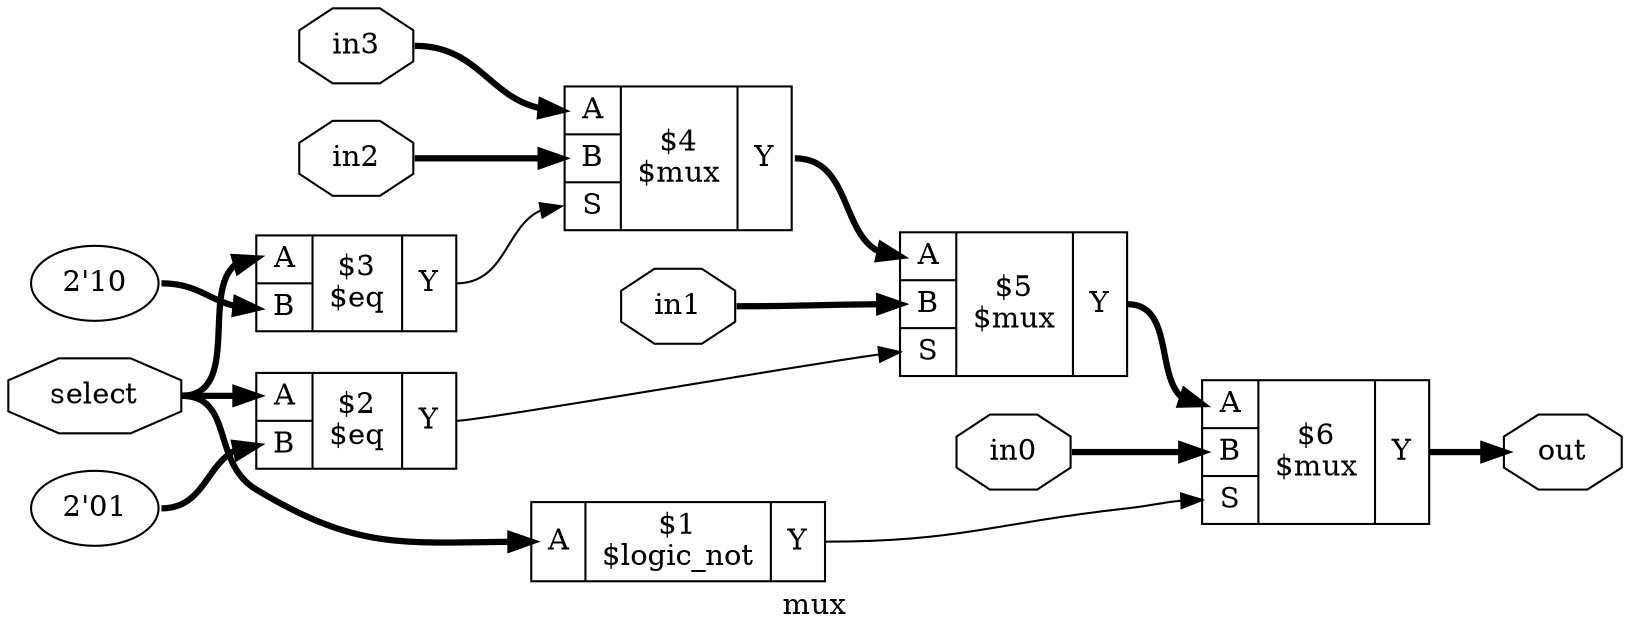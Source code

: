 digraph "mux" {
label="mux";
rankdir="LR";
remincross=true;
n6 [ shape=octagon, label="in0", color="black", fontcolor="black"];
n7 [ shape=octagon, label="in1", color="black", fontcolor="black"];
n8 [ shape=octagon, label="in2", color="black", fontcolor="black"];
n9 [ shape=octagon, label="in3", color="black", fontcolor="black"];
n10 [ shape=octagon, label="out", color="black", fontcolor="black"];
n11 [ shape=octagon, label="select", color="black", fontcolor="black"];
c14 [ shape=record, label="{{<p12> A}|$1\n$logic_not|{<p13> Y}}",  ];
v0 [ label="2'01" ];
c16 [ shape=record, label="{{<p12> A|<p15> B}|$2\n$eq|{<p13> Y}}",  ];
v1 [ label="2'10" ];
c17 [ shape=record, label="{{<p12> A|<p15> B}|$3\n$eq|{<p13> Y}}",  ];
c19 [ shape=record, label="{{<p12> A|<p15> B|<p18> S}|$4\n$mux|{<p13> Y}}",  ];
c20 [ shape=record, label="{{<p12> A|<p15> B|<p18> S}|$5\n$mux|{<p13> Y}}",  ];
c21 [ shape=record, label="{{<p12> A|<p15> B|<p18> S}|$6\n$mux|{<p13> Y}}",  ];
c14:p13:e -> c21:p18:w [color="black", fontcolor="black", label=""];
c21:p13:e -> n10:w [color="black", fontcolor="black", style="setlinewidth(3)", label=""];
n11:e -> c14:p12:w [color="black", fontcolor="black", style="setlinewidth(3)", label=""];
n11:e -> c16:p12:w [color="black", fontcolor="black", style="setlinewidth(3)", label=""];
n11:e -> c17:p12:w [color="black", fontcolor="black", style="setlinewidth(3)", label=""];
c16:p13:e -> c20:p18:w [color="black", fontcolor="black", label=""];
c17:p13:e -> c19:p18:w [color="black", fontcolor="black", label=""];
c19:p13:e -> c20:p12:w [color="black", fontcolor="black", style="setlinewidth(3)", label=""];
c20:p13:e -> c21:p12:w [color="black", fontcolor="black", style="setlinewidth(3)", label=""];
n6:e -> c21:p15:w [color="black", fontcolor="black", style="setlinewidth(3)", label=""];
n7:e -> c20:p15:w [color="black", fontcolor="black", style="setlinewidth(3)", label=""];
n8:e -> c19:p15:w [color="black", fontcolor="black", style="setlinewidth(3)", label=""];
n9:e -> c19:p12:w [color="black", fontcolor="black", style="setlinewidth(3)", label=""];
v0:e -> c16:p15:w [color="black", fontcolor="black", style="setlinewidth(3)", label=""];
v1:e -> c17:p15:w [color="black", fontcolor="black", style="setlinewidth(3)", label=""];
}

